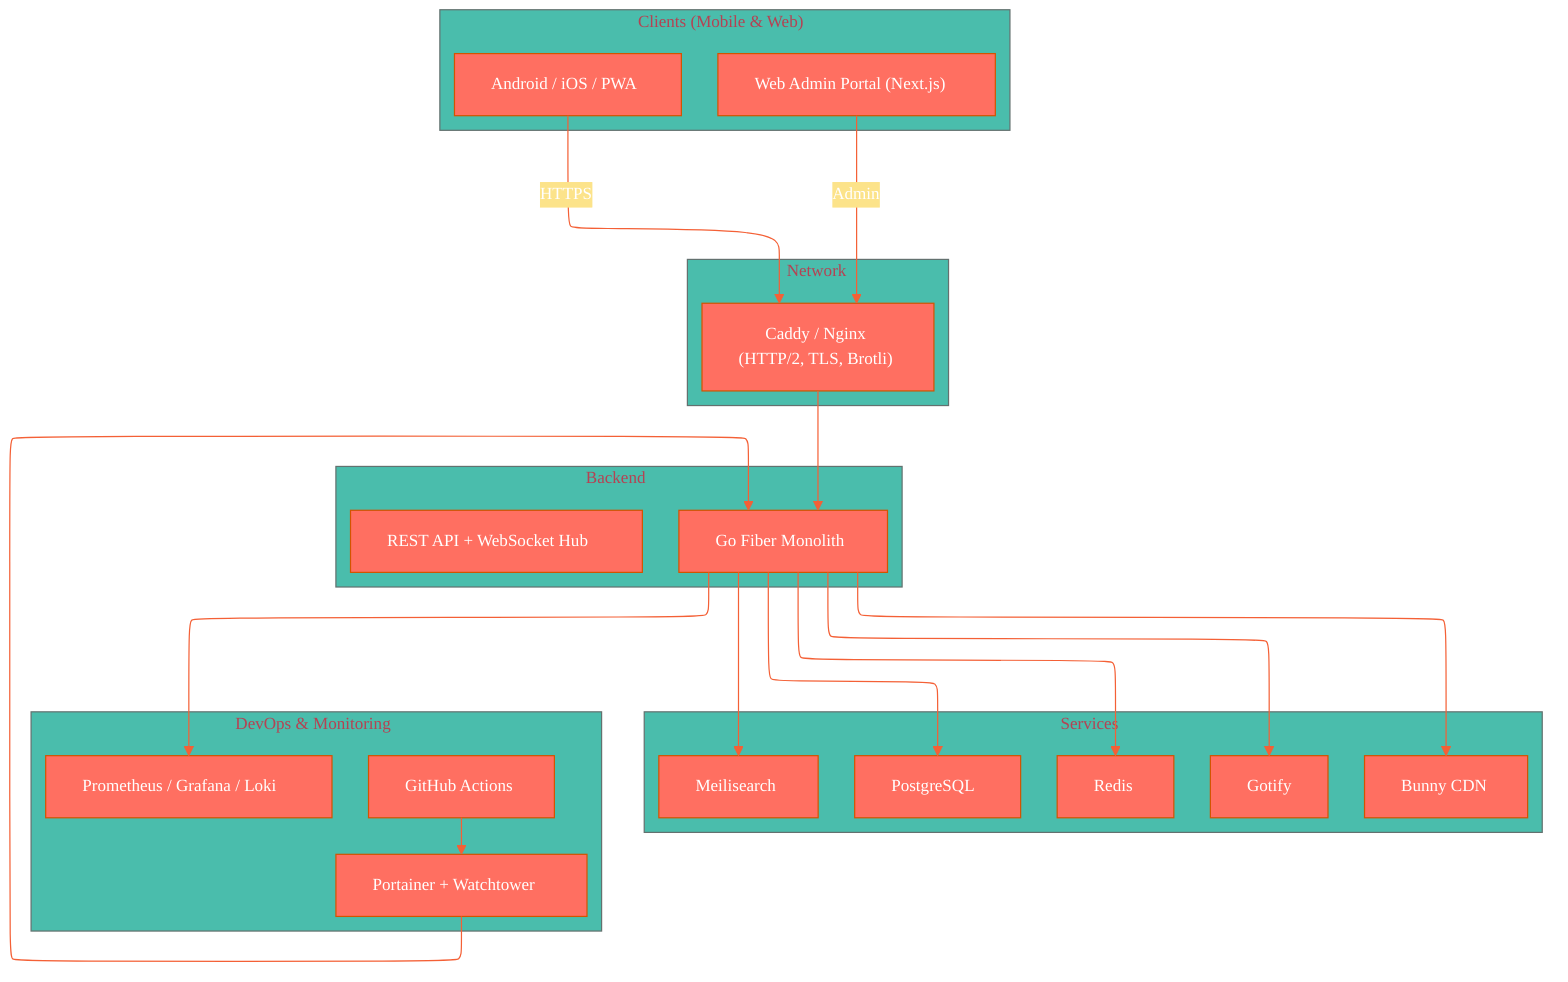%%{init: {
  "theme": "base",
  "themeVariables": {
    "primaryColor": "#FF6F61",
    "primaryTextColor": "#FFFFFF",
    "primaryBorderColor": "#D35400",
    "secondaryColor": "#FFE66D",
    "secondaryTextColor": "#23303B",
    "tertiaryColor": "#4ABDAC",
    "edgeLabelBackground": "#FCE38A",
    "fontFamily": "Poppins, sans-serif",
    "fontSize": "14px",
    "lineColor": "#F46036",
    "background": "#FFFFFF"
  },
  "flowchart": {
    "defaultRenderer": "elk",
    "htmlLabels": true,
    "curve": "basis"
  }
}}%%

%%{init: {"themeVariables":{}}}%%
graph TD
  subgraph "Clients (Mobile & Web)"
    A1["Android / iOS / PWA"]
    A2["Web Admin Portal (Next.js)"]
  end
  subgraph "Network"
    B1["Caddy / Nginx<br>(HTTP/2, TLS, Brotli)"]
  end
  subgraph "Backend"
    C1["Go Fiber Monolith"]
    C2["REST API + WebSocket Hub"]
  end
  subgraph "Services"
    D1["PostgreSQL"]
    D2["Redis"]
    D3["Meilisearch"]
    D4["Gotify"]
    D5["Bunny CDN"]
  end
  subgraph "DevOps & Monitoring"
    E1["GitHub Actions"]
    E2["Portainer + Watchtower"]
    F1["Prometheus / Grafana / Loki"]
  end

  A1 -->|HTTPS| B1 --> C1
  A2 -->|Admin| B1
  C1 --> D1 & D2 & D3 & D4 & D5
  E1 --> E2 --> C1
  C1 --> F1